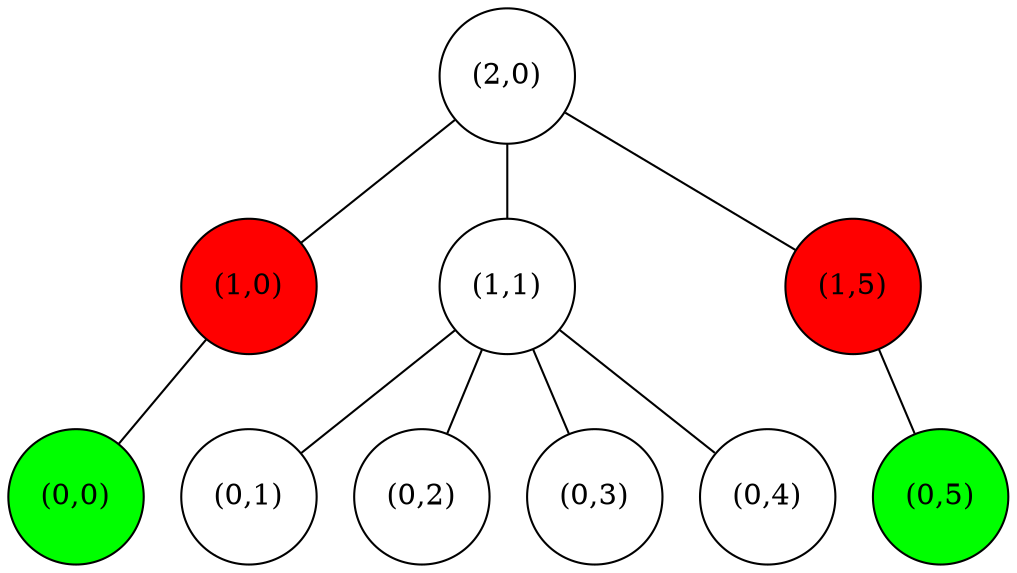 graph
{
	node [style=filled, fillcolor=white, shape=circle, label=""];

	n20 -- n10;
	n20 -- n11;
	n20 -- n15;
	n10 -- n00;
	n11 -- n01;
	n11 -- n02;
	n11 -- n03;
	n11 -- n04;
	n15 -- n05;

	n00 [label="(0,0)", fillcolor=green];
	n01 [label="(0,1)"];
	n02 [label="(0,2)"];
	n03 [label="(0,3)"];
	n04 [label="(0,4)"];
	n05 [label="(0,5)", fillcolor=green];
	n10 [label="(1,0)", fillcolor=red];
	n11 [label="(1,1)"];
	n15 [label="(1,5)", fillcolor=red];
	n20 [label="(2,0)"];
}